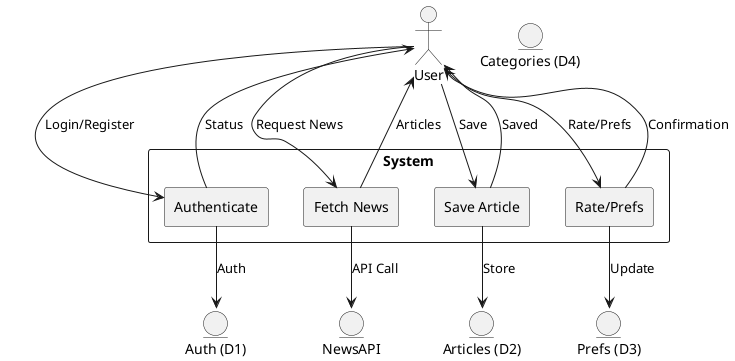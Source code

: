 @startuml
' DFD Level 1 - Major Processes (Tidy)

actor User
entity "Auth (D1)"
entity "Articles (D2)"
entity "Prefs (D3)"
entity "Categories (D4)"
entity "NewsAPI"

rectangle System {
  rectangle "Authenticate" as P1
  rectangle "Fetch News" as P2
  rectangle "Save Article" as P3
  rectangle "Rate/Prefs" as P4
}

User --> P1 : Login/Register
P1 --> "Auth (D1)" : Auth
P1 --> User : Status

User --> P2 : Request News
P2 --> NewsAPI : API Call
P2 --> User : Articles

User --> P3 : Save
P3 --> "Articles (D2)" : Store
P3 --> User : Saved

User --> P4 : Rate/Prefs
P4 --> "Prefs (D3)" : Update
P4 --> User : Confirmation

@enduml
